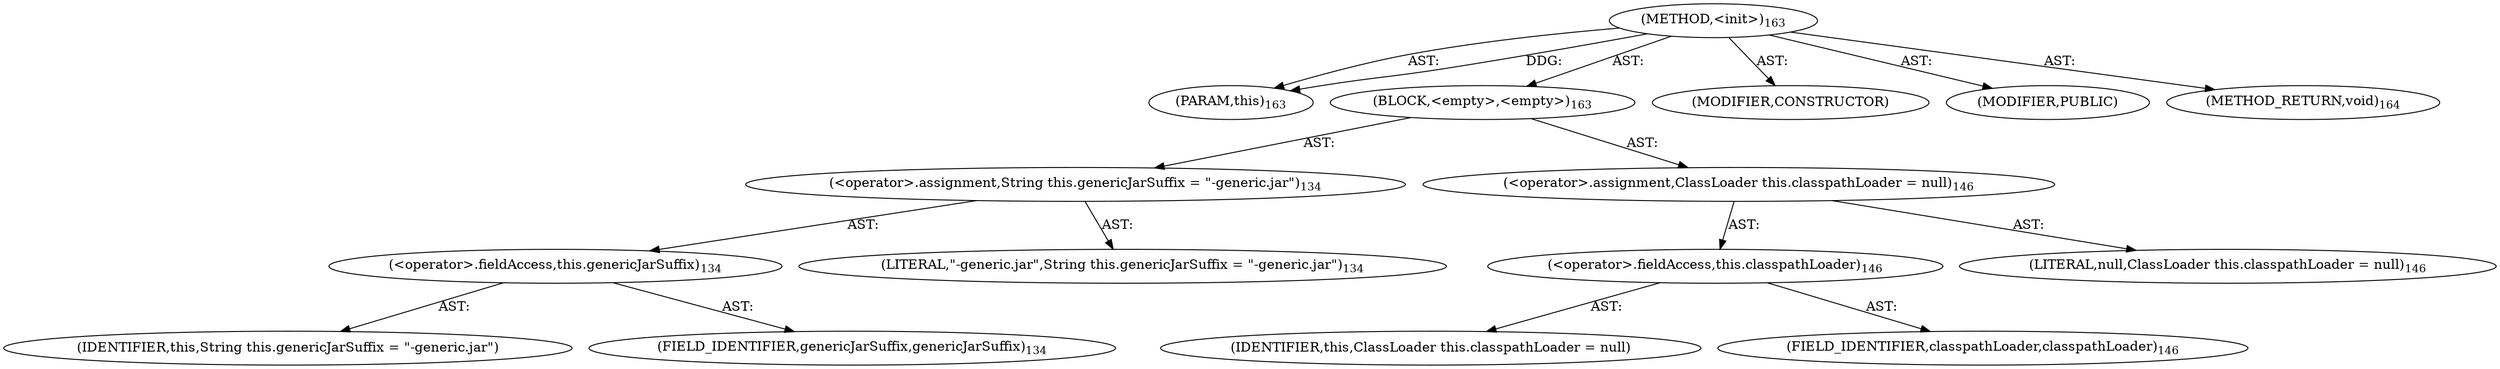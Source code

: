 digraph "&lt;init&gt;" {  
"111669149696" [label = <(METHOD,&lt;init&gt;)<SUB>163</SUB>> ]
"115964117008" [label = <(PARAM,this)<SUB>163</SUB>> ]
"25769803776" [label = <(BLOCK,&lt;empty&gt;,&lt;empty&gt;)<SUB>163</SUB>> ]
"30064771072" [label = <(&lt;operator&gt;.assignment,String this.genericJarSuffix = &quot;-generic.jar&quot;)<SUB>134</SUB>> ]
"30064771073" [label = <(&lt;operator&gt;.fieldAccess,this.genericJarSuffix)<SUB>134</SUB>> ]
"68719476776" [label = <(IDENTIFIER,this,String this.genericJarSuffix = &quot;-generic.jar&quot;)> ]
"55834574848" [label = <(FIELD_IDENTIFIER,genericJarSuffix,genericJarSuffix)<SUB>134</SUB>> ]
"90194313216" [label = <(LITERAL,&quot;-generic.jar&quot;,String this.genericJarSuffix = &quot;-generic.jar&quot;)<SUB>134</SUB>> ]
"30064771074" [label = <(&lt;operator&gt;.assignment,ClassLoader this.classpathLoader = null)<SUB>146</SUB>> ]
"30064771075" [label = <(&lt;operator&gt;.fieldAccess,this.classpathLoader)<SUB>146</SUB>> ]
"68719476777" [label = <(IDENTIFIER,this,ClassLoader this.classpathLoader = null)> ]
"55834574849" [label = <(FIELD_IDENTIFIER,classpathLoader,classpathLoader)<SUB>146</SUB>> ]
"90194313217" [label = <(LITERAL,null,ClassLoader this.classpathLoader = null)<SUB>146</SUB>> ]
"133143986203" [label = <(MODIFIER,CONSTRUCTOR)> ]
"133143986204" [label = <(MODIFIER,PUBLIC)> ]
"128849018880" [label = <(METHOD_RETURN,void)<SUB>164</SUB>> ]
  "111669149696" -> "115964117008"  [ label = "AST: "] 
  "111669149696" -> "25769803776"  [ label = "AST: "] 
  "111669149696" -> "133143986203"  [ label = "AST: "] 
  "111669149696" -> "133143986204"  [ label = "AST: "] 
  "111669149696" -> "128849018880"  [ label = "AST: "] 
  "25769803776" -> "30064771072"  [ label = "AST: "] 
  "25769803776" -> "30064771074"  [ label = "AST: "] 
  "30064771072" -> "30064771073"  [ label = "AST: "] 
  "30064771072" -> "90194313216"  [ label = "AST: "] 
  "30064771073" -> "68719476776"  [ label = "AST: "] 
  "30064771073" -> "55834574848"  [ label = "AST: "] 
  "30064771074" -> "30064771075"  [ label = "AST: "] 
  "30064771074" -> "90194313217"  [ label = "AST: "] 
  "30064771075" -> "68719476777"  [ label = "AST: "] 
  "30064771075" -> "55834574849"  [ label = "AST: "] 
  "111669149696" -> "115964117008"  [ label = "DDG: "] 
}
